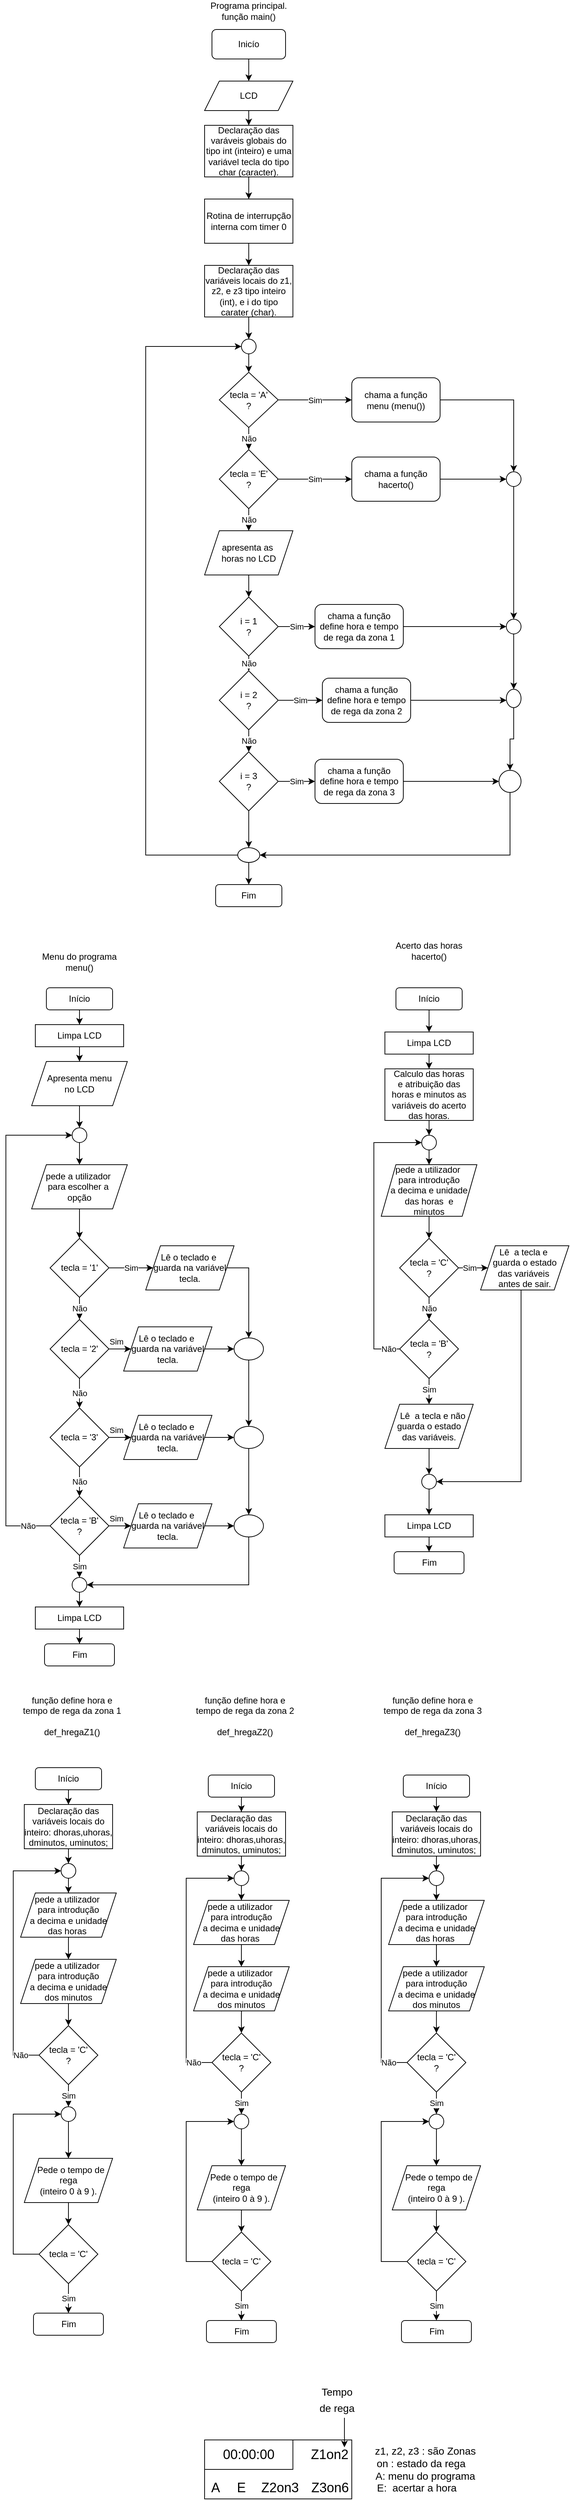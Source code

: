 <mxfile version="20.8.10" type="device"><diagram name="Página-1" id="Pfm2kWCL66y8O_G7ztmf"><mxGraphModel dx="1114" dy="452" grid="1" gridSize="10" guides="1" tooltips="1" connect="1" arrows="1" fold="1" page="1" pageScale="1" pageWidth="827" pageHeight="1169" math="0" shadow="0"><root><mxCell id="0"/><mxCell id="1" parent="0"/><mxCell id="djAgqJTHF3kywVDK5Ws_-88" value="" style="edgeStyle=orthogonalEdgeStyle;rounded=0;orthogonalLoop=1;jettySize=auto;html=1;" edge="1" parent="1" source="djAgqJTHF3kywVDK5Ws_-1" target="djAgqJTHF3kywVDK5Ws_-87"><mxGeometry relative="1" as="geometry"/></mxCell><mxCell id="djAgqJTHF3kywVDK5Ws_-1" value="Inicío" style="rounded=1;whiteSpace=wrap;html=1;" vertex="1" parent="1"><mxGeometry x="320" y="80" width="100" height="40" as="geometry"/></mxCell><mxCell id="djAgqJTHF3kywVDK5Ws_-39" value="" style="edgeStyle=orthogonalEdgeStyle;rounded=0;orthogonalLoop=1;jettySize=auto;html=1;" edge="1" parent="1" source="djAgqJTHF3kywVDK5Ws_-2" target="djAgqJTHF3kywVDK5Ws_-3"><mxGeometry relative="1" as="geometry"/></mxCell><mxCell id="djAgqJTHF3kywVDK5Ws_-2" value="Declaração das varáveis globais do tipo int (inteiro) e uma variável tecla do tipo char (caracter).&lt;br&gt;" style="rounded=0;whiteSpace=wrap;html=1;" vertex="1" parent="1"><mxGeometry x="310" y="210" width="120" height="70" as="geometry"/></mxCell><mxCell id="djAgqJTHF3kywVDK5Ws_-40" value="" style="edgeStyle=orthogonalEdgeStyle;rounded=0;orthogonalLoop=1;jettySize=auto;html=1;" edge="1" parent="1" source="djAgqJTHF3kywVDK5Ws_-3" target="djAgqJTHF3kywVDK5Ws_-4"><mxGeometry relative="1" as="geometry"/></mxCell><mxCell id="djAgqJTHF3kywVDK5Ws_-3" value="Rotina de interrupção&lt;br&gt;interna com timer 0" style="rounded=0;whiteSpace=wrap;html=1;" vertex="1" parent="1"><mxGeometry x="310" y="310" width="120" height="60" as="geometry"/></mxCell><mxCell id="djAgqJTHF3kywVDK5Ws_-26" value="" style="edgeStyle=orthogonalEdgeStyle;rounded=0;orthogonalLoop=1;jettySize=auto;html=1;" edge="1" parent="1" source="djAgqJTHF3kywVDK5Ws_-4" target="djAgqJTHF3kywVDK5Ws_-25"><mxGeometry relative="1" as="geometry"/></mxCell><mxCell id="djAgqJTHF3kywVDK5Ws_-4" value="Declaração das variáveis locais do z1, z2, e z3 tipo inteiro (int), e i do tipo carater (char)." style="rounded=0;whiteSpace=wrap;html=1;" vertex="1" parent="1"><mxGeometry x="310" y="400" width="120" height="70" as="geometry"/></mxCell><mxCell id="djAgqJTHF3kywVDK5Ws_-24" value="" style="edgeStyle=orthogonalEdgeStyle;rounded=0;orthogonalLoop=1;jettySize=auto;html=1;" edge="1" parent="1" source="djAgqJTHF3kywVDK5Ws_-5" target="djAgqJTHF3kywVDK5Ws_-6"><mxGeometry relative="1" as="geometry"/></mxCell><mxCell id="djAgqJTHF3kywVDK5Ws_-5" value="apresenta as&amp;nbsp;&lt;br&gt;horas no LCD" style="shape=parallelogram;perimeter=parallelogramPerimeter;whiteSpace=wrap;html=1;fixedSize=1;" vertex="1" parent="1"><mxGeometry x="310" y="760" width="120" height="60" as="geometry"/></mxCell><mxCell id="djAgqJTHF3kywVDK5Ws_-8" value="Sim" style="edgeStyle=orthogonalEdgeStyle;rounded=0;orthogonalLoop=1;jettySize=auto;html=1;" edge="1" parent="1" source="djAgqJTHF3kywVDK5Ws_-6" target="djAgqJTHF3kywVDK5Ws_-7"><mxGeometry relative="1" as="geometry"/></mxCell><mxCell id="djAgqJTHF3kywVDK5Ws_-16" value="Não" style="edgeStyle=orthogonalEdgeStyle;rounded=0;orthogonalLoop=1;jettySize=auto;html=1;" edge="1" parent="1" source="djAgqJTHF3kywVDK5Ws_-6" target="djAgqJTHF3kywVDK5Ws_-11"><mxGeometry relative="1" as="geometry"/></mxCell><mxCell id="djAgqJTHF3kywVDK5Ws_-6" value="i = 1&lt;br&gt;?" style="rhombus;whiteSpace=wrap;html=1;" vertex="1" parent="1"><mxGeometry x="330" y="850" width="80" height="80" as="geometry"/></mxCell><mxCell id="djAgqJTHF3kywVDK5Ws_-110" value="" style="edgeStyle=orthogonalEdgeStyle;rounded=0;orthogonalLoop=1;jettySize=auto;html=1;" edge="1" parent="1" source="djAgqJTHF3kywVDK5Ws_-7" target="djAgqJTHF3kywVDK5Ws_-99"><mxGeometry relative="1" as="geometry"/></mxCell><mxCell id="djAgqJTHF3kywVDK5Ws_-7" value="chama a função define hora e tempo de rega da zona 1" style="rounded=1;whiteSpace=wrap;html=1;" vertex="1" parent="1"><mxGeometry x="460" y="860" width="120" height="60" as="geometry"/></mxCell><mxCell id="djAgqJTHF3kywVDK5Ws_-10" value="Sim" style="edgeStyle=orthogonalEdgeStyle;rounded=0;orthogonalLoop=1;jettySize=auto;html=1;" edge="1" parent="1" source="djAgqJTHF3kywVDK5Ws_-11" target="djAgqJTHF3kywVDK5Ws_-12"><mxGeometry relative="1" as="geometry"/></mxCell><mxCell id="djAgqJTHF3kywVDK5Ws_-17" value="Não" style="edgeStyle=orthogonalEdgeStyle;rounded=0;orthogonalLoop=1;jettySize=auto;html=1;" edge="1" parent="1" source="djAgqJTHF3kywVDK5Ws_-11" target="djAgqJTHF3kywVDK5Ws_-14"><mxGeometry relative="1" as="geometry"/></mxCell><mxCell id="djAgqJTHF3kywVDK5Ws_-11" value="i = 2&lt;br&gt;?" style="rhombus;whiteSpace=wrap;html=1;" vertex="1" parent="1"><mxGeometry x="330" y="950" width="80" height="80" as="geometry"/></mxCell><mxCell id="djAgqJTHF3kywVDK5Ws_-21" style="edgeStyle=orthogonalEdgeStyle;rounded=0;orthogonalLoop=1;jettySize=auto;html=1;" edge="1" parent="1" source="djAgqJTHF3kywVDK5Ws_-12" target="djAgqJTHF3kywVDK5Ws_-18"><mxGeometry relative="1" as="geometry"><Array as="points"><mxPoint x="690" y="990"/><mxPoint x="690" y="990"/></Array></mxGeometry></mxCell><mxCell id="djAgqJTHF3kywVDK5Ws_-12" value="chama a função define hora e tempo de rega da zona 2" style="rounded=1;whiteSpace=wrap;html=1;" vertex="1" parent="1"><mxGeometry x="470" y="960" width="120" height="60" as="geometry"/></mxCell><mxCell id="djAgqJTHF3kywVDK5Ws_-13" value="Sim" style="edgeStyle=orthogonalEdgeStyle;rounded=0;orthogonalLoop=1;jettySize=auto;html=1;" edge="1" parent="1" source="djAgqJTHF3kywVDK5Ws_-14" target="djAgqJTHF3kywVDK5Ws_-15"><mxGeometry relative="1" as="geometry"/></mxCell><mxCell id="djAgqJTHF3kywVDK5Ws_-101" value="" style="edgeStyle=orthogonalEdgeStyle;rounded=0;orthogonalLoop=1;jettySize=auto;html=1;" edge="1" parent="1" source="djAgqJTHF3kywVDK5Ws_-14" target="djAgqJTHF3kywVDK5Ws_-30"><mxGeometry relative="1" as="geometry"/></mxCell><mxCell id="djAgqJTHF3kywVDK5Ws_-14" value="i = 3&lt;br&gt;?" style="rhombus;whiteSpace=wrap;html=1;" vertex="1" parent="1"><mxGeometry x="330" y="1060" width="80" height="80" as="geometry"/></mxCell><mxCell id="djAgqJTHF3kywVDK5Ws_-22" style="edgeStyle=orthogonalEdgeStyle;rounded=0;orthogonalLoop=1;jettySize=auto;html=1;entryX=0;entryY=0.5;entryDx=0;entryDy=0;" edge="1" parent="1" source="djAgqJTHF3kywVDK5Ws_-15" target="djAgqJTHF3kywVDK5Ws_-19"><mxGeometry relative="1" as="geometry"/></mxCell><mxCell id="djAgqJTHF3kywVDK5Ws_-15" value="chama a função define hora e tempo de rega da zona 3" style="rounded=1;whiteSpace=wrap;html=1;" vertex="1" parent="1"><mxGeometry x="460" y="1070" width="120" height="60" as="geometry"/></mxCell><mxCell id="djAgqJTHF3kywVDK5Ws_-23" style="edgeStyle=orthogonalEdgeStyle;rounded=0;orthogonalLoop=1;jettySize=auto;html=1;entryX=0.5;entryY=0;entryDx=0;entryDy=0;" edge="1" parent="1" source="djAgqJTHF3kywVDK5Ws_-18" target="djAgqJTHF3kywVDK5Ws_-19"><mxGeometry relative="1" as="geometry"/></mxCell><mxCell id="djAgqJTHF3kywVDK5Ws_-18" value="" style="ellipse;whiteSpace=wrap;html=1;" vertex="1" parent="1"><mxGeometry x="720" y="975" width="20" height="25" as="geometry"/></mxCell><mxCell id="djAgqJTHF3kywVDK5Ws_-52" style="edgeStyle=orthogonalEdgeStyle;rounded=0;orthogonalLoop=1;jettySize=auto;html=1;entryX=1;entryY=0.5;entryDx=0;entryDy=0;" edge="1" parent="1" source="djAgqJTHF3kywVDK5Ws_-19" target="djAgqJTHF3kywVDK5Ws_-30"><mxGeometry relative="1" as="geometry"><Array as="points"><mxPoint x="725" y="1200"/></Array></mxGeometry></mxCell><mxCell id="djAgqJTHF3kywVDK5Ws_-19" value="" style="ellipse;whiteSpace=wrap;html=1;" vertex="1" parent="1"><mxGeometry x="710" y="1085" width="30" height="30" as="geometry"/></mxCell><mxCell id="djAgqJTHF3kywVDK5Ws_-91" value="" style="edgeStyle=orthogonalEdgeStyle;rounded=0;orthogonalLoop=1;jettySize=auto;html=1;" edge="1" parent="1" source="djAgqJTHF3kywVDK5Ws_-25" target="djAgqJTHF3kywVDK5Ws_-90"><mxGeometry relative="1" as="geometry"/></mxCell><mxCell id="djAgqJTHF3kywVDK5Ws_-25" value="" style="ellipse;whiteSpace=wrap;html=1;" vertex="1" parent="1"><mxGeometry x="360" y="500" width="20" height="20" as="geometry"/></mxCell><mxCell id="djAgqJTHF3kywVDK5Ws_-34" style="edgeStyle=orthogonalEdgeStyle;rounded=0;orthogonalLoop=1;jettySize=auto;html=1;entryX=0;entryY=0.5;entryDx=0;entryDy=0;" edge="1" parent="1" source="djAgqJTHF3kywVDK5Ws_-30" target="djAgqJTHF3kywVDK5Ws_-25"><mxGeometry relative="1" as="geometry"><Array as="points"><mxPoint x="230" y="1200"/><mxPoint x="230" y="510"/></Array></mxGeometry></mxCell><mxCell id="djAgqJTHF3kywVDK5Ws_-47" value="" style="edgeStyle=orthogonalEdgeStyle;rounded=0;orthogonalLoop=1;jettySize=auto;html=1;" edge="1" parent="1" source="djAgqJTHF3kywVDK5Ws_-30" target="djAgqJTHF3kywVDK5Ws_-35"><mxGeometry relative="1" as="geometry"/></mxCell><mxCell id="djAgqJTHF3kywVDK5Ws_-30" value="" style="ellipse;whiteSpace=wrap;html=1;" vertex="1" parent="1"><mxGeometry x="355" y="1190" width="30" height="20" as="geometry"/></mxCell><mxCell id="djAgqJTHF3kywVDK5Ws_-35" value="Fim" style="rounded=1;whiteSpace=wrap;html=1;" vertex="1" parent="1"><mxGeometry x="325" y="1240" width="90" height="30" as="geometry"/></mxCell><mxCell id="djAgqJTHF3kywVDK5Ws_-41" value="Programa principal.&lt;br&gt;função main()" style="text;html=1;strokeColor=none;fillColor=none;align=center;verticalAlign=middle;whiteSpace=wrap;rounded=0;" vertex="1" parent="1"><mxGeometry x="315" y="40" width="110" height="30" as="geometry"/></mxCell><mxCell id="djAgqJTHF3kywVDK5Ws_-42" value="função define hora e tempo de rega da zona 1&lt;br&gt;&lt;br&gt;def_hregaZ1()" style="text;html=1;strokeColor=none;fillColor=none;align=center;verticalAlign=middle;whiteSpace=wrap;rounded=0;" vertex="1" parent="1"><mxGeometry x="60" y="2338" width="140" height="60" as="geometry"/></mxCell><mxCell id="djAgqJTHF3kywVDK5Ws_-45" value="" style="edgeStyle=orthogonalEdgeStyle;rounded=0;orthogonalLoop=1;jettySize=auto;html=1;" edge="1" parent="1" source="djAgqJTHF3kywVDK5Ws_-43" target="djAgqJTHF3kywVDK5Ws_-44"><mxGeometry relative="1" as="geometry"/></mxCell><mxCell id="djAgqJTHF3kywVDK5Ws_-43" value="Início" style="rounded=1;whiteSpace=wrap;html=1;" vertex="1" parent="1"><mxGeometry x="80" y="2438" width="90" height="30" as="geometry"/></mxCell><mxCell id="djAgqJTHF3kywVDK5Ws_-69" value="" style="edgeStyle=orthogonalEdgeStyle;rounded=0;orthogonalLoop=1;jettySize=auto;html=1;" edge="1" parent="1" source="djAgqJTHF3kywVDK5Ws_-44" target="djAgqJTHF3kywVDK5Ws_-66"><mxGeometry relative="1" as="geometry"/></mxCell><mxCell id="djAgqJTHF3kywVDK5Ws_-44" value="Declaração das variáveis locais do inteiro:&amp;nbsp;dhoras,uhoras, dminutos, uminutos;" style="rounded=0;whiteSpace=wrap;html=1;" vertex="1" parent="1"><mxGeometry x="65" y="2488" width="120" height="60" as="geometry"/></mxCell><mxCell id="djAgqJTHF3kywVDK5Ws_-64" value="" style="edgeStyle=orthogonalEdgeStyle;rounded=0;orthogonalLoop=1;jettySize=auto;html=1;" edge="1" parent="1" source="djAgqJTHF3kywVDK5Ws_-53" target="djAgqJTHF3kywVDK5Ws_-63"><mxGeometry relative="1" as="geometry"/></mxCell><mxCell id="djAgqJTHF3kywVDK5Ws_-53" value="&amp;nbsp; Pede o tempo de&lt;br&gt;rega&lt;br&gt;(inteiro 0 à 9 )." style="shape=parallelogram;perimeter=parallelogramPerimeter;whiteSpace=wrap;html=1;fixedSize=1;" vertex="1" parent="1"><mxGeometry x="65" y="2968" width="120" height="60" as="geometry"/></mxCell><mxCell id="djAgqJTHF3kywVDK5Ws_-60" value="" style="edgeStyle=orthogonalEdgeStyle;rounded=0;orthogonalLoop=1;jettySize=auto;html=1;" edge="1" parent="1" source="djAgqJTHF3kywVDK5Ws_-54" target="djAgqJTHF3kywVDK5Ws_-57"><mxGeometry relative="1" as="geometry"/></mxCell><mxCell id="djAgqJTHF3kywVDK5Ws_-54" value="pede a utilizador&amp;nbsp;&lt;br&gt;para introdução&lt;br&gt;a decima e unidade&lt;br&gt;das horas&amp;nbsp;" style="shape=parallelogram;perimeter=parallelogramPerimeter;whiteSpace=wrap;html=1;fixedSize=1;" vertex="1" parent="1"><mxGeometry x="60" y="2608" width="130" height="60" as="geometry"/></mxCell><mxCell id="djAgqJTHF3kywVDK5Ws_-61" value="" style="edgeStyle=orthogonalEdgeStyle;rounded=0;orthogonalLoop=1;jettySize=auto;html=1;" edge="1" parent="1" source="djAgqJTHF3kywVDK5Ws_-57" target="djAgqJTHF3kywVDK5Ws_-58"><mxGeometry relative="1" as="geometry"/></mxCell><mxCell id="djAgqJTHF3kywVDK5Ws_-57" value="pede a utilizador&amp;nbsp;&lt;br&gt;para introdução&lt;br&gt;a decima e unidade&lt;br&gt;dos minutos" style="shape=parallelogram;perimeter=parallelogramPerimeter;whiteSpace=wrap;html=1;fixedSize=1;" vertex="1" parent="1"><mxGeometry x="60" y="2698" width="130" height="60" as="geometry"/></mxCell><mxCell id="djAgqJTHF3kywVDK5Ws_-81" value="Sim" style="edgeStyle=orthogonalEdgeStyle;rounded=0;orthogonalLoop=1;jettySize=auto;html=1;" edge="1" parent="1" source="djAgqJTHF3kywVDK5Ws_-58" target="djAgqJTHF3kywVDK5Ws_-79"><mxGeometry relative="1" as="geometry"/></mxCell><mxCell id="djAgqJTHF3kywVDK5Ws_-58" value="tecla = 'C'&lt;br&gt;?" style="rhombus;whiteSpace=wrap;html=1;" vertex="1" parent="1"><mxGeometry x="85" y="2788" width="80" height="80" as="geometry"/></mxCell><mxCell id="djAgqJTHF3kywVDK5Ws_-78" value="Sim" style="edgeStyle=orthogonalEdgeStyle;rounded=0;orthogonalLoop=1;jettySize=auto;html=1;" edge="1" parent="1" source="djAgqJTHF3kywVDK5Ws_-63" target="djAgqJTHF3kywVDK5Ws_-77"><mxGeometry relative="1" as="geometry"/></mxCell><mxCell id="djAgqJTHF3kywVDK5Ws_-63" value="tecla = 'C'" style="rhombus;whiteSpace=wrap;html=1;" vertex="1" parent="1"><mxGeometry x="85" y="3058" width="80" height="80" as="geometry"/></mxCell><mxCell id="djAgqJTHF3kywVDK5Ws_-71" value="Não" style="edgeStyle=orthogonalEdgeStyle;rounded=0;orthogonalLoop=1;jettySize=auto;html=1;exitX=0;exitY=0.5;exitDx=0;exitDy=0;" edge="1" parent="1" source="djAgqJTHF3kywVDK5Ws_-58" target="djAgqJTHF3kywVDK5Ws_-66"><mxGeometry x="-0.857" relative="1" as="geometry"><Array as="points"><mxPoint x="50" y="2828"/><mxPoint x="50" y="2578"/></Array><mxPoint as="offset"/></mxGeometry></mxCell><mxCell id="djAgqJTHF3kywVDK5Ws_-74" value="" style="edgeStyle=orthogonalEdgeStyle;rounded=0;orthogonalLoop=1;jettySize=auto;html=1;" edge="1" parent="1" source="djAgqJTHF3kywVDK5Ws_-66" target="djAgqJTHF3kywVDK5Ws_-54"><mxGeometry relative="1" as="geometry"/></mxCell><mxCell id="djAgqJTHF3kywVDK5Ws_-66" value="" style="ellipse;whiteSpace=wrap;html=1;" vertex="1" parent="1"><mxGeometry x="115" y="2568" width="20" height="20" as="geometry"/></mxCell><mxCell id="djAgqJTHF3kywVDK5Ws_-77" value="Fim" style="rounded=1;whiteSpace=wrap;html=1;" vertex="1" parent="1"><mxGeometry x="77.5" y="3178" width="95" height="30" as="geometry"/></mxCell><mxCell id="djAgqJTHF3kywVDK5Ws_-82" value="" style="edgeStyle=orthogonalEdgeStyle;rounded=0;orthogonalLoop=1;jettySize=auto;html=1;" edge="1" parent="1" source="djAgqJTHF3kywVDK5Ws_-79" target="djAgqJTHF3kywVDK5Ws_-53"><mxGeometry relative="1" as="geometry"/></mxCell><mxCell id="djAgqJTHF3kywVDK5Ws_-84" style="edgeStyle=orthogonalEdgeStyle;rounded=0;orthogonalLoop=1;jettySize=auto;html=1;exitX=0;exitY=0.5;exitDx=0;exitDy=0;" edge="1" parent="1" source="djAgqJTHF3kywVDK5Ws_-63" target="djAgqJTHF3kywVDK5Ws_-79"><mxGeometry relative="1" as="geometry"><Array as="points"><mxPoint x="50" y="3098"/><mxPoint x="50" y="2908"/></Array></mxGeometry></mxCell><mxCell id="djAgqJTHF3kywVDK5Ws_-79" value="" style="ellipse;whiteSpace=wrap;html=1;" vertex="1" parent="1"><mxGeometry x="115" y="2898" width="20" height="20" as="geometry"/></mxCell><mxCell id="djAgqJTHF3kywVDK5Ws_-89" value="" style="edgeStyle=orthogonalEdgeStyle;rounded=0;orthogonalLoop=1;jettySize=auto;html=1;" edge="1" parent="1" source="djAgqJTHF3kywVDK5Ws_-87" target="djAgqJTHF3kywVDK5Ws_-2"><mxGeometry relative="1" as="geometry"/></mxCell><mxCell id="djAgqJTHF3kywVDK5Ws_-87" value="LCD" style="shape=parallelogram;perimeter=parallelogramPerimeter;whiteSpace=wrap;html=1;fixedSize=1;" vertex="1" parent="1"><mxGeometry x="310" y="150" width="120" height="40" as="geometry"/></mxCell><mxCell id="djAgqJTHF3kywVDK5Ws_-93" value="Não" style="edgeStyle=orthogonalEdgeStyle;rounded=0;orthogonalLoop=1;jettySize=auto;html=1;" edge="1" parent="1" source="djAgqJTHF3kywVDK5Ws_-90" target="djAgqJTHF3kywVDK5Ws_-92"><mxGeometry relative="1" as="geometry"/></mxCell><mxCell id="djAgqJTHF3kywVDK5Ws_-96" value="Sim" style="edgeStyle=orthogonalEdgeStyle;rounded=0;orthogonalLoop=1;jettySize=auto;html=1;" edge="1" parent="1" source="djAgqJTHF3kywVDK5Ws_-90" target="djAgqJTHF3kywVDK5Ws_-95"><mxGeometry relative="1" as="geometry"/></mxCell><mxCell id="djAgqJTHF3kywVDK5Ws_-90" value="tecla = 'A'&lt;br&gt;?" style="rhombus;whiteSpace=wrap;html=1;" vertex="1" parent="1"><mxGeometry x="330" y="545" width="80" height="75" as="geometry"/></mxCell><mxCell id="djAgqJTHF3kywVDK5Ws_-94" value="Não" style="edgeStyle=orthogonalEdgeStyle;rounded=0;orthogonalLoop=1;jettySize=auto;html=1;" edge="1" parent="1" source="djAgqJTHF3kywVDK5Ws_-92" target="djAgqJTHF3kywVDK5Ws_-5"><mxGeometry relative="1" as="geometry"/></mxCell><mxCell id="djAgqJTHF3kywVDK5Ws_-98" value="Sim" style="edgeStyle=orthogonalEdgeStyle;rounded=0;orthogonalLoop=1;jettySize=auto;html=1;" edge="1" parent="1" source="djAgqJTHF3kywVDK5Ws_-92" target="djAgqJTHF3kywVDK5Ws_-97"><mxGeometry relative="1" as="geometry"/></mxCell><mxCell id="djAgqJTHF3kywVDK5Ws_-92" value="tecla = 'E'&lt;br&gt;?" style="rhombus;whiteSpace=wrap;html=1;" vertex="1" parent="1"><mxGeometry x="330" y="650" width="80" height="80" as="geometry"/></mxCell><mxCell id="djAgqJTHF3kywVDK5Ws_-106" style="edgeStyle=orthogonalEdgeStyle;rounded=0;orthogonalLoop=1;jettySize=auto;html=1;entryX=0.5;entryY=0;entryDx=0;entryDy=0;" edge="1" parent="1" source="djAgqJTHF3kywVDK5Ws_-95" target="djAgqJTHF3kywVDK5Ws_-104"><mxGeometry relative="1" as="geometry"/></mxCell><mxCell id="djAgqJTHF3kywVDK5Ws_-95" value="chama a função&lt;br&gt;menu (menu())" style="rounded=1;whiteSpace=wrap;html=1;" vertex="1" parent="1"><mxGeometry x="510" y="552.5" width="120" height="60" as="geometry"/></mxCell><mxCell id="djAgqJTHF3kywVDK5Ws_-105" value="" style="edgeStyle=orthogonalEdgeStyle;rounded=0;orthogonalLoop=1;jettySize=auto;html=1;" edge="1" parent="1" source="djAgqJTHF3kywVDK5Ws_-97" target="djAgqJTHF3kywVDK5Ws_-104"><mxGeometry relative="1" as="geometry"/></mxCell><mxCell id="djAgqJTHF3kywVDK5Ws_-97" value="chama a função&lt;br&gt;hacerto()" style="rounded=1;whiteSpace=wrap;html=1;" vertex="1" parent="1"><mxGeometry x="510" y="660" width="120" height="60" as="geometry"/></mxCell><mxCell id="djAgqJTHF3kywVDK5Ws_-102" value="" style="edgeStyle=orthogonalEdgeStyle;rounded=0;orthogonalLoop=1;jettySize=auto;html=1;" edge="1" parent="1" source="djAgqJTHF3kywVDK5Ws_-99" target="djAgqJTHF3kywVDK5Ws_-18"><mxGeometry relative="1" as="geometry"/></mxCell><mxCell id="djAgqJTHF3kywVDK5Ws_-99" value="" style="ellipse;whiteSpace=wrap;html=1;" vertex="1" parent="1"><mxGeometry x="720" y="880" width="20" height="20" as="geometry"/></mxCell><mxCell id="djAgqJTHF3kywVDK5Ws_-107" value="" style="edgeStyle=orthogonalEdgeStyle;rounded=0;orthogonalLoop=1;jettySize=auto;html=1;" edge="1" parent="1" source="djAgqJTHF3kywVDK5Ws_-104" target="djAgqJTHF3kywVDK5Ws_-99"><mxGeometry relative="1" as="geometry"/></mxCell><mxCell id="djAgqJTHF3kywVDK5Ws_-104" value="" style="ellipse;whiteSpace=wrap;html=1;" vertex="1" parent="1"><mxGeometry x="720" y="680" width="20" height="20" as="geometry"/></mxCell><mxCell id="djAgqJTHF3kywVDK5Ws_-112" value="função define hora e tempo de rega da zona 2&lt;br&gt;&lt;br&gt;def_hregaZ2()" style="text;html=1;strokeColor=none;fillColor=none;align=center;verticalAlign=middle;whiteSpace=wrap;rounded=0;" vertex="1" parent="1"><mxGeometry x="295" y="2338" width="140" height="60" as="geometry"/></mxCell><mxCell id="djAgqJTHF3kywVDK5Ws_-113" value="" style="edgeStyle=orthogonalEdgeStyle;rounded=0;orthogonalLoop=1;jettySize=auto;html=1;" edge="1" parent="1" source="djAgqJTHF3kywVDK5Ws_-114" target="djAgqJTHF3kywVDK5Ws_-116"><mxGeometry relative="1" as="geometry"/></mxCell><mxCell id="djAgqJTHF3kywVDK5Ws_-114" value="Início" style="rounded=1;whiteSpace=wrap;html=1;" vertex="1" parent="1"><mxGeometry x="315" y="2448" width="90" height="30" as="geometry"/></mxCell><mxCell id="djAgqJTHF3kywVDK5Ws_-115" value="" style="edgeStyle=orthogonalEdgeStyle;rounded=0;orthogonalLoop=1;jettySize=auto;html=1;" edge="1" parent="1" source="djAgqJTHF3kywVDK5Ws_-116" target="djAgqJTHF3kywVDK5Ws_-129"><mxGeometry relative="1" as="geometry"/></mxCell><mxCell id="djAgqJTHF3kywVDK5Ws_-116" value="Declaração das variáveis locais do inteiro:&amp;nbsp;dhoras,uhoras, dminutos, uminutos;" style="rounded=0;whiteSpace=wrap;html=1;" vertex="1" parent="1"><mxGeometry x="300" y="2498" width="120" height="60" as="geometry"/></mxCell><mxCell id="djAgqJTHF3kywVDK5Ws_-117" value="" style="edgeStyle=orthogonalEdgeStyle;rounded=0;orthogonalLoop=1;jettySize=auto;html=1;" edge="1" parent="1" source="djAgqJTHF3kywVDK5Ws_-118" target="djAgqJTHF3kywVDK5Ws_-126"><mxGeometry relative="1" as="geometry"/></mxCell><mxCell id="djAgqJTHF3kywVDK5Ws_-118" value="&amp;nbsp; Pede o tempo de&lt;br&gt;rega&lt;br&gt;(inteiro 0 à 9 )." style="shape=parallelogram;perimeter=parallelogramPerimeter;whiteSpace=wrap;html=1;fixedSize=1;" vertex="1" parent="1"><mxGeometry x="300" y="2978" width="120" height="60" as="geometry"/></mxCell><mxCell id="djAgqJTHF3kywVDK5Ws_-119" value="" style="edgeStyle=orthogonalEdgeStyle;rounded=0;orthogonalLoop=1;jettySize=auto;html=1;" edge="1" parent="1" source="djAgqJTHF3kywVDK5Ws_-120" target="djAgqJTHF3kywVDK5Ws_-122"><mxGeometry relative="1" as="geometry"/></mxCell><mxCell id="djAgqJTHF3kywVDK5Ws_-120" value="pede a utilizador&amp;nbsp;&lt;br&gt;para introdução&lt;br&gt;a decima e unidade&lt;br&gt;das horas&amp;nbsp;" style="shape=parallelogram;perimeter=parallelogramPerimeter;whiteSpace=wrap;html=1;fixedSize=1;" vertex="1" parent="1"><mxGeometry x="295" y="2618" width="130" height="60" as="geometry"/></mxCell><mxCell id="djAgqJTHF3kywVDK5Ws_-121" value="" style="edgeStyle=orthogonalEdgeStyle;rounded=0;orthogonalLoop=1;jettySize=auto;html=1;" edge="1" parent="1" source="djAgqJTHF3kywVDK5Ws_-122" target="djAgqJTHF3kywVDK5Ws_-124"><mxGeometry relative="1" as="geometry"/></mxCell><mxCell id="djAgqJTHF3kywVDK5Ws_-122" value="pede a utilizador&amp;nbsp;&lt;br&gt;para introdução&lt;br&gt;a decima e unidade&lt;br&gt;dos minutos" style="shape=parallelogram;perimeter=parallelogramPerimeter;whiteSpace=wrap;html=1;fixedSize=1;" vertex="1" parent="1"><mxGeometry x="295" y="2708" width="130" height="60" as="geometry"/></mxCell><mxCell id="djAgqJTHF3kywVDK5Ws_-123" value="Sim" style="edgeStyle=orthogonalEdgeStyle;rounded=0;orthogonalLoop=1;jettySize=auto;html=1;" edge="1" parent="1" source="djAgqJTHF3kywVDK5Ws_-124" target="djAgqJTHF3kywVDK5Ws_-133"><mxGeometry relative="1" as="geometry"/></mxCell><mxCell id="djAgqJTHF3kywVDK5Ws_-124" value="tecla = 'C'&lt;br&gt;?" style="rhombus;whiteSpace=wrap;html=1;" vertex="1" parent="1"><mxGeometry x="320" y="2798" width="80" height="80" as="geometry"/></mxCell><mxCell id="djAgqJTHF3kywVDK5Ws_-125" value="Sim" style="edgeStyle=orthogonalEdgeStyle;rounded=0;orthogonalLoop=1;jettySize=auto;html=1;" edge="1" parent="1" source="djAgqJTHF3kywVDK5Ws_-126" target="djAgqJTHF3kywVDK5Ws_-130"><mxGeometry relative="1" as="geometry"/></mxCell><mxCell id="djAgqJTHF3kywVDK5Ws_-126" value="tecla = 'C'" style="rhombus;whiteSpace=wrap;html=1;" vertex="1" parent="1"><mxGeometry x="320" y="3068" width="80" height="80" as="geometry"/></mxCell><mxCell id="djAgqJTHF3kywVDK5Ws_-127" value="Não" style="edgeStyle=orthogonalEdgeStyle;rounded=0;orthogonalLoop=1;jettySize=auto;html=1;exitX=0;exitY=0.5;exitDx=0;exitDy=0;" edge="1" parent="1" source="djAgqJTHF3kywVDK5Ws_-124" target="djAgqJTHF3kywVDK5Ws_-129"><mxGeometry x="-0.857" relative="1" as="geometry"><Array as="points"><mxPoint x="285" y="2838"/><mxPoint x="285" y="2588"/></Array><mxPoint as="offset"/></mxGeometry></mxCell><mxCell id="djAgqJTHF3kywVDK5Ws_-128" value="" style="edgeStyle=orthogonalEdgeStyle;rounded=0;orthogonalLoop=1;jettySize=auto;html=1;" edge="1" parent="1" source="djAgqJTHF3kywVDK5Ws_-129" target="djAgqJTHF3kywVDK5Ws_-120"><mxGeometry relative="1" as="geometry"/></mxCell><mxCell id="djAgqJTHF3kywVDK5Ws_-129" value="" style="ellipse;whiteSpace=wrap;html=1;" vertex="1" parent="1"><mxGeometry x="350" y="2578" width="20" height="20" as="geometry"/></mxCell><mxCell id="djAgqJTHF3kywVDK5Ws_-130" value="Fim" style="rounded=1;whiteSpace=wrap;html=1;" vertex="1" parent="1"><mxGeometry x="312.5" y="3188" width="95" height="30" as="geometry"/></mxCell><mxCell id="djAgqJTHF3kywVDK5Ws_-131" value="" style="edgeStyle=orthogonalEdgeStyle;rounded=0;orthogonalLoop=1;jettySize=auto;html=1;" edge="1" parent="1" source="djAgqJTHF3kywVDK5Ws_-133" target="djAgqJTHF3kywVDK5Ws_-118"><mxGeometry relative="1" as="geometry"/></mxCell><mxCell id="djAgqJTHF3kywVDK5Ws_-132" style="edgeStyle=orthogonalEdgeStyle;rounded=0;orthogonalLoop=1;jettySize=auto;html=1;exitX=0;exitY=0.5;exitDx=0;exitDy=0;" edge="1" parent="1" source="djAgqJTHF3kywVDK5Ws_-126" target="djAgqJTHF3kywVDK5Ws_-133"><mxGeometry relative="1" as="geometry"><Array as="points"><mxPoint x="285" y="3108"/><mxPoint x="285" y="2918"/></Array></mxGeometry></mxCell><mxCell id="djAgqJTHF3kywVDK5Ws_-133" value="" style="ellipse;whiteSpace=wrap;html=1;" vertex="1" parent="1"><mxGeometry x="350" y="2908" width="20" height="20" as="geometry"/></mxCell><mxCell id="djAgqJTHF3kywVDK5Ws_-134" value="função define hora e tempo de rega da zona 3&lt;br&gt;&lt;br&gt;def_hregaZ3()" style="text;html=1;strokeColor=none;fillColor=none;align=center;verticalAlign=middle;whiteSpace=wrap;rounded=0;" vertex="1" parent="1"><mxGeometry x="550" y="2338" width="140" height="60" as="geometry"/></mxCell><mxCell id="djAgqJTHF3kywVDK5Ws_-135" value="" style="edgeStyle=orthogonalEdgeStyle;rounded=0;orthogonalLoop=1;jettySize=auto;html=1;" edge="1" parent="1" source="djAgqJTHF3kywVDK5Ws_-136" target="djAgqJTHF3kywVDK5Ws_-138"><mxGeometry relative="1" as="geometry"/></mxCell><mxCell id="djAgqJTHF3kywVDK5Ws_-136" value="Início" style="rounded=1;whiteSpace=wrap;html=1;" vertex="1" parent="1"><mxGeometry x="580" y="2448" width="90" height="30" as="geometry"/></mxCell><mxCell id="djAgqJTHF3kywVDK5Ws_-137" value="" style="edgeStyle=orthogonalEdgeStyle;rounded=0;orthogonalLoop=1;jettySize=auto;html=1;" edge="1" parent="1" source="djAgqJTHF3kywVDK5Ws_-138" target="djAgqJTHF3kywVDK5Ws_-151"><mxGeometry relative="1" as="geometry"/></mxCell><mxCell id="djAgqJTHF3kywVDK5Ws_-138" value="Declaração das variáveis locais do inteiro:&amp;nbsp;dhoras,uhoras, dminutos, uminutos;" style="rounded=0;whiteSpace=wrap;html=1;" vertex="1" parent="1"><mxGeometry x="565" y="2498" width="120" height="60" as="geometry"/></mxCell><mxCell id="djAgqJTHF3kywVDK5Ws_-139" value="" style="edgeStyle=orthogonalEdgeStyle;rounded=0;orthogonalLoop=1;jettySize=auto;html=1;" edge="1" parent="1" source="djAgqJTHF3kywVDK5Ws_-140" target="djAgqJTHF3kywVDK5Ws_-148"><mxGeometry relative="1" as="geometry"/></mxCell><mxCell id="djAgqJTHF3kywVDK5Ws_-140" value="&amp;nbsp; Pede o tempo de&lt;br&gt;rega&lt;br&gt;(inteiro 0 à 9 )." style="shape=parallelogram;perimeter=parallelogramPerimeter;whiteSpace=wrap;html=1;fixedSize=1;" vertex="1" parent="1"><mxGeometry x="565" y="2978" width="120" height="60" as="geometry"/></mxCell><mxCell id="djAgqJTHF3kywVDK5Ws_-141" value="" style="edgeStyle=orthogonalEdgeStyle;rounded=0;orthogonalLoop=1;jettySize=auto;html=1;" edge="1" parent="1" source="djAgqJTHF3kywVDK5Ws_-142" target="djAgqJTHF3kywVDK5Ws_-144"><mxGeometry relative="1" as="geometry"/></mxCell><mxCell id="djAgqJTHF3kywVDK5Ws_-142" value="pede a utilizador&amp;nbsp;&lt;br&gt;para introdução&lt;br&gt;a decima e unidade&lt;br&gt;das horas&amp;nbsp;" style="shape=parallelogram;perimeter=parallelogramPerimeter;whiteSpace=wrap;html=1;fixedSize=1;" vertex="1" parent="1"><mxGeometry x="560" y="2618" width="130" height="60" as="geometry"/></mxCell><mxCell id="djAgqJTHF3kywVDK5Ws_-143" value="" style="edgeStyle=orthogonalEdgeStyle;rounded=0;orthogonalLoop=1;jettySize=auto;html=1;" edge="1" parent="1" source="djAgqJTHF3kywVDK5Ws_-144" target="djAgqJTHF3kywVDK5Ws_-146"><mxGeometry relative="1" as="geometry"/></mxCell><mxCell id="djAgqJTHF3kywVDK5Ws_-144" value="pede a utilizador&amp;nbsp;&lt;br&gt;para introdução&lt;br&gt;a decima e unidade&lt;br&gt;dos minutos" style="shape=parallelogram;perimeter=parallelogramPerimeter;whiteSpace=wrap;html=1;fixedSize=1;" vertex="1" parent="1"><mxGeometry x="560" y="2708" width="130" height="60" as="geometry"/></mxCell><mxCell id="djAgqJTHF3kywVDK5Ws_-145" value="Sim" style="edgeStyle=orthogonalEdgeStyle;rounded=0;orthogonalLoop=1;jettySize=auto;html=1;" edge="1" parent="1" source="djAgqJTHF3kywVDK5Ws_-146" target="djAgqJTHF3kywVDK5Ws_-155"><mxGeometry relative="1" as="geometry"/></mxCell><mxCell id="djAgqJTHF3kywVDK5Ws_-146" value="tecla = 'C'&lt;br&gt;?" style="rhombus;whiteSpace=wrap;html=1;" vertex="1" parent="1"><mxGeometry x="585" y="2798" width="80" height="80" as="geometry"/></mxCell><mxCell id="djAgqJTHF3kywVDK5Ws_-147" value="Sim" style="edgeStyle=orthogonalEdgeStyle;rounded=0;orthogonalLoop=1;jettySize=auto;html=1;" edge="1" parent="1" source="djAgqJTHF3kywVDK5Ws_-148" target="djAgqJTHF3kywVDK5Ws_-152"><mxGeometry relative="1" as="geometry"/></mxCell><mxCell id="djAgqJTHF3kywVDK5Ws_-148" value="tecla = 'C'" style="rhombus;whiteSpace=wrap;html=1;" vertex="1" parent="1"><mxGeometry x="585" y="3068" width="80" height="80" as="geometry"/></mxCell><mxCell id="djAgqJTHF3kywVDK5Ws_-149" value="Não" style="edgeStyle=orthogonalEdgeStyle;rounded=0;orthogonalLoop=1;jettySize=auto;html=1;exitX=0;exitY=0.5;exitDx=0;exitDy=0;" edge="1" parent="1" source="djAgqJTHF3kywVDK5Ws_-146" target="djAgqJTHF3kywVDK5Ws_-151"><mxGeometry x="-0.857" relative="1" as="geometry"><Array as="points"><mxPoint x="550" y="2838"/><mxPoint x="550" y="2588"/></Array><mxPoint as="offset"/></mxGeometry></mxCell><mxCell id="djAgqJTHF3kywVDK5Ws_-150" value="" style="edgeStyle=orthogonalEdgeStyle;rounded=0;orthogonalLoop=1;jettySize=auto;html=1;" edge="1" parent="1" source="djAgqJTHF3kywVDK5Ws_-151" target="djAgqJTHF3kywVDK5Ws_-142"><mxGeometry relative="1" as="geometry"/></mxCell><mxCell id="djAgqJTHF3kywVDK5Ws_-151" value="" style="ellipse;whiteSpace=wrap;html=1;" vertex="1" parent="1"><mxGeometry x="615" y="2578" width="20" height="20" as="geometry"/></mxCell><mxCell id="djAgqJTHF3kywVDK5Ws_-152" value="Fim" style="rounded=1;whiteSpace=wrap;html=1;" vertex="1" parent="1"><mxGeometry x="577.5" y="3188" width="95" height="30" as="geometry"/></mxCell><mxCell id="djAgqJTHF3kywVDK5Ws_-153" value="" style="edgeStyle=orthogonalEdgeStyle;rounded=0;orthogonalLoop=1;jettySize=auto;html=1;" edge="1" parent="1" source="djAgqJTHF3kywVDK5Ws_-155" target="djAgqJTHF3kywVDK5Ws_-140"><mxGeometry relative="1" as="geometry"/></mxCell><mxCell id="djAgqJTHF3kywVDK5Ws_-154" style="edgeStyle=orthogonalEdgeStyle;rounded=0;orthogonalLoop=1;jettySize=auto;html=1;exitX=0;exitY=0.5;exitDx=0;exitDy=0;" edge="1" parent="1" source="djAgqJTHF3kywVDK5Ws_-148" target="djAgqJTHF3kywVDK5Ws_-155"><mxGeometry relative="1" as="geometry"><Array as="points"><mxPoint x="550" y="3108"/><mxPoint x="550" y="2918"/></Array></mxGeometry></mxCell><mxCell id="djAgqJTHF3kywVDK5Ws_-155" value="" style="ellipse;whiteSpace=wrap;html=1;" vertex="1" parent="1"><mxGeometry x="615" y="2908" width="20" height="20" as="geometry"/></mxCell><mxCell id="djAgqJTHF3kywVDK5Ws_-157" value="Menu do programa&lt;br&gt;menu()" style="text;html=1;strokeColor=none;fillColor=none;align=center;verticalAlign=middle;whiteSpace=wrap;rounded=0;" vertex="1" parent="1"><mxGeometry x="75" y="1320" width="130" height="50" as="geometry"/></mxCell><mxCell id="djAgqJTHF3kywVDK5Ws_-245" value="" style="edgeStyle=orthogonalEdgeStyle;rounded=0;orthogonalLoop=1;jettySize=auto;html=1;" edge="1" parent="1" source="djAgqJTHF3kywVDK5Ws_-159" target="djAgqJTHF3kywVDK5Ws_-243"><mxGeometry relative="1" as="geometry"/></mxCell><mxCell id="djAgqJTHF3kywVDK5Ws_-159" value="Início" style="rounded=1;whiteSpace=wrap;html=1;" vertex="1" parent="1"><mxGeometry x="95" y="1380" width="90" height="30" as="geometry"/></mxCell><mxCell id="djAgqJTHF3kywVDK5Ws_-165" value="Apresenta menu&lt;br&gt;no LCD" style="shape=parallelogram;perimeter=parallelogramPerimeter;whiteSpace=wrap;html=1;fixedSize=1;" vertex="1" parent="1"><mxGeometry x="75" y="1480" width="130" height="60" as="geometry"/></mxCell><mxCell id="djAgqJTHF3kywVDK5Ws_-195" value="" style="edgeStyle=orthogonalEdgeStyle;rounded=0;orthogonalLoop=1;jettySize=auto;html=1;" edge="1" parent="1" source="djAgqJTHF3kywVDK5Ws_-167" target="djAgqJTHF3kywVDK5Ws_-183"><mxGeometry relative="1" as="geometry"/></mxCell><mxCell id="djAgqJTHF3kywVDK5Ws_-167" value="pede a utilizador&amp;nbsp;&lt;br&gt;para escolher a&amp;nbsp;&lt;br&gt;opção" style="shape=parallelogram;perimeter=parallelogramPerimeter;whiteSpace=wrap;html=1;fixedSize=1;" vertex="1" parent="1"><mxGeometry x="75" y="1620" width="130" height="60" as="geometry"/></mxCell><mxCell id="djAgqJTHF3kywVDK5Ws_-207" value="Sim" style="edgeStyle=orthogonalEdgeStyle;rounded=0;orthogonalLoop=1;jettySize=auto;html=1;" edge="1" parent="1" source="djAgqJTHF3kywVDK5Ws_-169" target="djAgqJTHF3kywVDK5Ws_-202"><mxGeometry relative="1" as="geometry"/></mxCell><mxCell id="djAgqJTHF3kywVDK5Ws_-267" value="Sim" style="edgeStyle=orthogonalEdgeStyle;rounded=0;orthogonalLoop=1;jettySize=auto;html=1;" edge="1" parent="1" source="djAgqJTHF3kywVDK5Ws_-169" target="djAgqJTHF3kywVDK5Ws_-266"><mxGeometry x="0.429" y="10" relative="1" as="geometry"><mxPoint as="offset"/></mxGeometry></mxCell><mxCell id="djAgqJTHF3kywVDK5Ws_-169" value="tecla = 'B'&lt;br&gt;?" style="rhombus;whiteSpace=wrap;html=1;" vertex="1" parent="1"><mxGeometry x="100" y="2070" width="80" height="80" as="geometry"/></mxCell><mxCell id="djAgqJTHF3kywVDK5Ws_-175" value="Fim" style="rounded=1;whiteSpace=wrap;html=1;" vertex="1" parent="1"><mxGeometry x="92.5" y="2270" width="95" height="30" as="geometry"/></mxCell><mxCell id="djAgqJTHF3kywVDK5Ws_-197" value="Não" style="edgeStyle=orthogonalEdgeStyle;rounded=0;orthogonalLoop=1;jettySize=auto;html=1;" edge="1" parent="1" source="djAgqJTHF3kywVDK5Ws_-183" target="djAgqJTHF3kywVDK5Ws_-184"><mxGeometry relative="1" as="geometry"/></mxCell><mxCell id="djAgqJTHF3kywVDK5Ws_-257" value="Sim" style="edgeStyle=orthogonalEdgeStyle;rounded=0;orthogonalLoop=1;jettySize=auto;html=1;" edge="1" parent="1" source="djAgqJTHF3kywVDK5Ws_-183" target="djAgqJTHF3kywVDK5Ws_-256"><mxGeometry relative="1" as="geometry"/></mxCell><mxCell id="djAgqJTHF3kywVDK5Ws_-183" value="tecla = '1'" style="rhombus;whiteSpace=wrap;html=1;" vertex="1" parent="1"><mxGeometry x="100" y="1720" width="80" height="80" as="geometry"/></mxCell><mxCell id="djAgqJTHF3kywVDK5Ws_-198" value="Não" style="edgeStyle=orthogonalEdgeStyle;rounded=0;orthogonalLoop=1;jettySize=auto;html=1;" edge="1" parent="1" source="djAgqJTHF3kywVDK5Ws_-184" target="djAgqJTHF3kywVDK5Ws_-185"><mxGeometry relative="1" as="geometry"/></mxCell><mxCell id="djAgqJTHF3kywVDK5Ws_-262" value="Sim" style="edgeStyle=orthogonalEdgeStyle;rounded=0;orthogonalLoop=1;jettySize=auto;html=1;" edge="1" parent="1" source="djAgqJTHF3kywVDK5Ws_-184" target="djAgqJTHF3kywVDK5Ws_-259"><mxGeometry x="0.429" y="10" relative="1" as="geometry"><mxPoint as="offset"/></mxGeometry></mxCell><mxCell id="djAgqJTHF3kywVDK5Ws_-184" value="tecla = '2'" style="rhombus;whiteSpace=wrap;html=1;" vertex="1" parent="1"><mxGeometry x="100" y="1830" width="80" height="80" as="geometry"/></mxCell><mxCell id="djAgqJTHF3kywVDK5Ws_-200" value="Não" style="edgeStyle=orthogonalEdgeStyle;rounded=0;orthogonalLoop=1;jettySize=auto;html=1;" edge="1" parent="1" source="djAgqJTHF3kywVDK5Ws_-185" target="djAgqJTHF3kywVDK5Ws_-169"><mxGeometry relative="1" as="geometry"/></mxCell><mxCell id="djAgqJTHF3kywVDK5Ws_-265" value="Sim" style="edgeStyle=orthogonalEdgeStyle;rounded=0;orthogonalLoop=1;jettySize=auto;html=1;" edge="1" parent="1" source="djAgqJTHF3kywVDK5Ws_-185" target="djAgqJTHF3kywVDK5Ws_-263"><mxGeometry x="-0.333" y="10" relative="1" as="geometry"><Array as="points"><mxPoint x="190" y="1990"/><mxPoint x="190" y="1990"/></Array><mxPoint as="offset"/></mxGeometry></mxCell><mxCell id="djAgqJTHF3kywVDK5Ws_-185" value="tecla = '3'" style="rhombus;whiteSpace=wrap;html=1;" vertex="1" parent="1"><mxGeometry x="100" y="1950" width="80" height="80" as="geometry"/></mxCell><mxCell id="djAgqJTHF3kywVDK5Ws_-192" value="" style="edgeStyle=orthogonalEdgeStyle;rounded=0;orthogonalLoop=1;jettySize=auto;html=1;" edge="1" parent="1" source="djAgqJTHF3kywVDK5Ws_-165" target="djAgqJTHF3kywVDK5Ws_-186"><mxGeometry relative="1" as="geometry"/></mxCell><mxCell id="djAgqJTHF3kywVDK5Ws_-193" value="" style="edgeStyle=orthogonalEdgeStyle;rounded=0;orthogonalLoop=1;jettySize=auto;html=1;" edge="1" parent="1" source="djAgqJTHF3kywVDK5Ws_-186" target="djAgqJTHF3kywVDK5Ws_-167"><mxGeometry relative="1" as="geometry"/></mxCell><mxCell id="djAgqJTHF3kywVDK5Ws_-204" value="Não" style="edgeStyle=orthogonalEdgeStyle;rounded=0;orthogonalLoop=1;jettySize=auto;html=1;exitX=0;exitY=0.5;exitDx=0;exitDy=0;" edge="1" parent="1" source="djAgqJTHF3kywVDK5Ws_-169" target="djAgqJTHF3kywVDK5Ws_-186"><mxGeometry x="-0.912" relative="1" as="geometry"><Array as="points"><mxPoint x="40" y="2110"/><mxPoint x="40" y="1580"/></Array><mxPoint as="offset"/></mxGeometry></mxCell><mxCell id="djAgqJTHF3kywVDK5Ws_-186" value="" style="ellipse;whiteSpace=wrap;html=1;" vertex="1" parent="1"><mxGeometry x="130" y="1570" width="20" height="20" as="geometry"/></mxCell><mxCell id="djAgqJTHF3kywVDK5Ws_-251" value="" style="edgeStyle=orthogonalEdgeStyle;rounded=0;orthogonalLoop=1;jettySize=auto;html=1;" edge="1" parent="1" source="djAgqJTHF3kywVDK5Ws_-202" target="djAgqJTHF3kywVDK5Ws_-250"><mxGeometry relative="1" as="geometry"/></mxCell><mxCell id="djAgqJTHF3kywVDK5Ws_-202" value="" style="ellipse;whiteSpace=wrap;html=1;" vertex="1" parent="1"><mxGeometry x="130" y="2180" width="20" height="20" as="geometry"/></mxCell><mxCell id="djAgqJTHF3kywVDK5Ws_-214" style="edgeStyle=orthogonalEdgeStyle;rounded=0;orthogonalLoop=1;jettySize=auto;html=1;entryX=0.5;entryY=0;entryDx=0;entryDy=0;" edge="1" parent="1" source="djAgqJTHF3kywVDK5Ws_-209" target="djAgqJTHF3kywVDK5Ws_-212"><mxGeometry relative="1" as="geometry"/></mxCell><mxCell id="djAgqJTHF3kywVDK5Ws_-209" value="" style="ellipse;whiteSpace=wrap;html=1;" vertex="1" parent="1"><mxGeometry x="350" y="1855" width="40" height="30" as="geometry"/></mxCell><mxCell id="djAgqJTHF3kywVDK5Ws_-219" style="edgeStyle=orthogonalEdgeStyle;rounded=0;orthogonalLoop=1;jettySize=auto;html=1;entryX=0.5;entryY=0;entryDx=0;entryDy=0;" edge="1" parent="1" source="djAgqJTHF3kywVDK5Ws_-212" target="djAgqJTHF3kywVDK5Ws_-217"><mxGeometry relative="1" as="geometry"/></mxCell><mxCell id="djAgqJTHF3kywVDK5Ws_-212" value="" style="ellipse;whiteSpace=wrap;html=1;" vertex="1" parent="1"><mxGeometry x="350" y="1975" width="40" height="30" as="geometry"/></mxCell><mxCell id="djAgqJTHF3kywVDK5Ws_-220" style="edgeStyle=orthogonalEdgeStyle;rounded=0;orthogonalLoop=1;jettySize=auto;html=1;entryX=1;entryY=0.5;entryDx=0;entryDy=0;" edge="1" parent="1" source="djAgqJTHF3kywVDK5Ws_-217" target="djAgqJTHF3kywVDK5Ws_-202"><mxGeometry relative="1" as="geometry"><Array as="points"><mxPoint x="370" y="2190"/></Array></mxGeometry></mxCell><mxCell id="djAgqJTHF3kywVDK5Ws_-217" value="" style="ellipse;whiteSpace=wrap;html=1;" vertex="1" parent="1"><mxGeometry x="350" y="2095" width="40" height="30" as="geometry"/></mxCell><mxCell id="djAgqJTHF3kywVDK5Ws_-221" value="Acerto das horas&lt;br&gt;hacerto()" style="text;html=1;strokeColor=none;fillColor=none;align=center;verticalAlign=middle;whiteSpace=wrap;rounded=0;" vertex="1" parent="1"><mxGeometry x="545" y="1300" width="140" height="60" as="geometry"/></mxCell><mxCell id="djAgqJTHF3kywVDK5Ws_-249" value="" style="edgeStyle=orthogonalEdgeStyle;rounded=0;orthogonalLoop=1;jettySize=auto;html=1;" edge="1" parent="1" source="djAgqJTHF3kywVDK5Ws_-223" target="djAgqJTHF3kywVDK5Ws_-246"><mxGeometry relative="1" as="geometry"/></mxCell><mxCell id="djAgqJTHF3kywVDK5Ws_-223" value="Início" style="rounded=1;whiteSpace=wrap;html=1;" vertex="1" parent="1"><mxGeometry x="570" y="1380" width="90" height="30" as="geometry"/></mxCell><mxCell id="djAgqJTHF3kywVDK5Ws_-224" value="" style="edgeStyle=orthogonalEdgeStyle;rounded=0;orthogonalLoop=1;jettySize=auto;html=1;" edge="1" parent="1" source="djAgqJTHF3kywVDK5Ws_-225" target="djAgqJTHF3kywVDK5Ws_-238"><mxGeometry relative="1" as="geometry"/></mxCell><mxCell id="djAgqJTHF3kywVDK5Ws_-225" value="Calculo das horas&lt;br&gt;e atribuição das horas e minutos as variáveis do acerto das horas." style="rounded=0;whiteSpace=wrap;html=1;" vertex="1" parent="1"><mxGeometry x="555" y="1490" width="120" height="70" as="geometry"/></mxCell><mxCell id="djAgqJTHF3kywVDK5Ws_-255" value="" style="edgeStyle=orthogonalEdgeStyle;rounded=0;orthogonalLoop=1;jettySize=auto;html=1;" edge="1" parent="1" source="djAgqJTHF3kywVDK5Ws_-229" target="djAgqJTHF3kywVDK5Ws_-254"><mxGeometry relative="1" as="geometry"/></mxCell><mxCell id="djAgqJTHF3kywVDK5Ws_-229" value="pede a utilizador&amp;nbsp;&lt;br&gt;para introdução&lt;br&gt;a decima e unidade&lt;br&gt;das horas&amp;nbsp; e &lt;br&gt;minutos" style="shape=parallelogram;perimeter=parallelogramPerimeter;whiteSpace=wrap;html=1;fixedSize=1;" vertex="1" parent="1"><mxGeometry x="550" y="1620" width="130" height="70" as="geometry"/></mxCell><mxCell id="djAgqJTHF3kywVDK5Ws_-277" value="Sim" style="edgeStyle=orthogonalEdgeStyle;rounded=0;orthogonalLoop=1;jettySize=auto;html=1;" edge="1" parent="1" source="djAgqJTHF3kywVDK5Ws_-233" target="djAgqJTHF3kywVDK5Ws_-276"><mxGeometry x="0.111" relative="1" as="geometry"><mxPoint as="offset"/></mxGeometry></mxCell><mxCell id="djAgqJTHF3kywVDK5Ws_-233" value="tecla = 'B'&lt;br&gt;?" style="rhombus;whiteSpace=wrap;html=1;" vertex="1" parent="1"><mxGeometry x="575" y="1830" width="80" height="80" as="geometry"/></mxCell><mxCell id="djAgqJTHF3kywVDK5Ws_-236" value="Não" style="edgeStyle=orthogonalEdgeStyle;rounded=0;orthogonalLoop=1;jettySize=auto;html=1;exitX=0;exitY=0.5;exitDx=0;exitDy=0;" edge="1" parent="1" source="djAgqJTHF3kywVDK5Ws_-233" target="djAgqJTHF3kywVDK5Ws_-238"><mxGeometry x="-0.921" relative="1" as="geometry"><Array as="points"><mxPoint x="540" y="1870"/><mxPoint x="540" y="1590"/></Array><mxPoint as="offset"/></mxGeometry></mxCell><mxCell id="djAgqJTHF3kywVDK5Ws_-237" value="" style="edgeStyle=orthogonalEdgeStyle;rounded=0;orthogonalLoop=1;jettySize=auto;html=1;" edge="1" parent="1" source="djAgqJTHF3kywVDK5Ws_-238" target="djAgqJTHF3kywVDK5Ws_-229"><mxGeometry relative="1" as="geometry"/></mxCell><mxCell id="djAgqJTHF3kywVDK5Ws_-238" value="" style="ellipse;whiteSpace=wrap;html=1;" vertex="1" parent="1"><mxGeometry x="605" y="1580" width="20" height="20" as="geometry"/></mxCell><mxCell id="djAgqJTHF3kywVDK5Ws_-244" value="" style="edgeStyle=orthogonalEdgeStyle;rounded=0;orthogonalLoop=1;jettySize=auto;html=1;" edge="1" parent="1" source="djAgqJTHF3kywVDK5Ws_-243" target="djAgqJTHF3kywVDK5Ws_-165"><mxGeometry relative="1" as="geometry"/></mxCell><mxCell id="djAgqJTHF3kywVDK5Ws_-243" value="Limpa LCD" style="rounded=0;whiteSpace=wrap;html=1;" vertex="1" parent="1"><mxGeometry x="80" y="1430" width="120" height="30" as="geometry"/></mxCell><mxCell id="djAgqJTHF3kywVDK5Ws_-248" value="" style="edgeStyle=orthogonalEdgeStyle;rounded=0;orthogonalLoop=1;jettySize=auto;html=1;" edge="1" parent="1" source="djAgqJTHF3kywVDK5Ws_-246" target="djAgqJTHF3kywVDK5Ws_-225"><mxGeometry relative="1" as="geometry"/></mxCell><mxCell id="djAgqJTHF3kywVDK5Ws_-246" value="Limpa LCD" style="rounded=0;whiteSpace=wrap;html=1;" vertex="1" parent="1"><mxGeometry x="555" y="1440" width="120" height="30" as="geometry"/></mxCell><mxCell id="djAgqJTHF3kywVDK5Ws_-252" value="" style="edgeStyle=orthogonalEdgeStyle;rounded=0;orthogonalLoop=1;jettySize=auto;html=1;" edge="1" parent="1" source="djAgqJTHF3kywVDK5Ws_-250" target="djAgqJTHF3kywVDK5Ws_-175"><mxGeometry relative="1" as="geometry"/></mxCell><mxCell id="djAgqJTHF3kywVDK5Ws_-250" value="Limpa LCD" style="rounded=0;whiteSpace=wrap;html=1;" vertex="1" parent="1"><mxGeometry x="80" y="2220" width="120" height="30" as="geometry"/></mxCell><mxCell id="djAgqJTHF3kywVDK5Ws_-273" value="Não" style="edgeStyle=orthogonalEdgeStyle;rounded=0;orthogonalLoop=1;jettySize=auto;html=1;" edge="1" parent="1" source="djAgqJTHF3kywVDK5Ws_-254" target="djAgqJTHF3kywVDK5Ws_-233"><mxGeometry relative="1" as="geometry"/></mxCell><mxCell id="djAgqJTHF3kywVDK5Ws_-275" value="Sim" style="edgeStyle=orthogonalEdgeStyle;rounded=0;orthogonalLoop=1;jettySize=auto;html=1;" edge="1" parent="1" source="djAgqJTHF3kywVDK5Ws_-254" target="djAgqJTHF3kywVDK5Ws_-274"><mxGeometry x="0.167" relative="1" as="geometry"><mxPoint as="offset"/></mxGeometry></mxCell><mxCell id="djAgqJTHF3kywVDK5Ws_-254" value="tecla = 'C'&lt;br&gt;?" style="rhombus;whiteSpace=wrap;html=1;" vertex="1" parent="1"><mxGeometry x="575" y="1720" width="80" height="80" as="geometry"/></mxCell><mxCell id="djAgqJTHF3kywVDK5Ws_-258" style="edgeStyle=orthogonalEdgeStyle;rounded=0;orthogonalLoop=1;jettySize=auto;html=1;entryX=0.5;entryY=0;entryDx=0;entryDy=0;exitX=1;exitY=0.5;exitDx=0;exitDy=0;" edge="1" parent="1" source="djAgqJTHF3kywVDK5Ws_-256" target="djAgqJTHF3kywVDK5Ws_-209"><mxGeometry relative="1" as="geometry"><Array as="points"><mxPoint x="370" y="1760"/></Array></mxGeometry></mxCell><mxCell id="djAgqJTHF3kywVDK5Ws_-256" value="Lê o teclado e&amp;nbsp;&lt;br&gt;guarda na variável&lt;br&gt;tecla." style="shape=parallelogram;perimeter=parallelogramPerimeter;whiteSpace=wrap;html=1;fixedSize=1;" vertex="1" parent="1"><mxGeometry x="230" y="1730" width="120" height="60" as="geometry"/></mxCell><mxCell id="djAgqJTHF3kywVDK5Ws_-261" value="" style="edgeStyle=orthogonalEdgeStyle;rounded=0;orthogonalLoop=1;jettySize=auto;html=1;" edge="1" parent="1" source="djAgqJTHF3kywVDK5Ws_-259" target="djAgqJTHF3kywVDK5Ws_-209"><mxGeometry relative="1" as="geometry"/></mxCell><mxCell id="djAgqJTHF3kywVDK5Ws_-259" value="Lê o teclado e&amp;nbsp;&lt;br&gt;guarda na variável&lt;br&gt;tecla." style="shape=parallelogram;perimeter=parallelogramPerimeter;whiteSpace=wrap;html=1;fixedSize=1;" vertex="1" parent="1"><mxGeometry x="200" y="1840" width="120" height="60" as="geometry"/></mxCell><mxCell id="djAgqJTHF3kywVDK5Ws_-264" value="" style="edgeStyle=orthogonalEdgeStyle;rounded=0;orthogonalLoop=1;jettySize=auto;html=1;" edge="1" parent="1" source="djAgqJTHF3kywVDK5Ws_-263" target="djAgqJTHF3kywVDK5Ws_-212"><mxGeometry relative="1" as="geometry"/></mxCell><mxCell id="djAgqJTHF3kywVDK5Ws_-263" value="Lê o teclado e&amp;nbsp;&lt;br&gt;guarda na variável&lt;br&gt;tecla." style="shape=parallelogram;perimeter=parallelogramPerimeter;whiteSpace=wrap;html=1;fixedSize=1;" vertex="1" parent="1"><mxGeometry x="200" y="1960" width="120" height="60" as="geometry"/></mxCell><mxCell id="djAgqJTHF3kywVDK5Ws_-268" value="" style="edgeStyle=orthogonalEdgeStyle;rounded=0;orthogonalLoop=1;jettySize=auto;html=1;" edge="1" parent="1" source="djAgqJTHF3kywVDK5Ws_-266" target="djAgqJTHF3kywVDK5Ws_-217"><mxGeometry relative="1" as="geometry"/></mxCell><mxCell id="djAgqJTHF3kywVDK5Ws_-266" value="Lê o teclado e&amp;nbsp;&lt;br&gt;guarda na variável&lt;br&gt;tecla." style="shape=parallelogram;perimeter=parallelogramPerimeter;whiteSpace=wrap;html=1;fixedSize=1;" vertex="1" parent="1"><mxGeometry x="200" y="2080" width="120" height="60" as="geometry"/></mxCell><mxCell id="djAgqJTHF3kywVDK5Ws_-280" style="edgeStyle=orthogonalEdgeStyle;rounded=0;orthogonalLoop=1;jettySize=auto;html=1;entryX=1;entryY=0.5;entryDx=0;entryDy=0;" edge="1" parent="1" source="djAgqJTHF3kywVDK5Ws_-274" target="djAgqJTHF3kywVDK5Ws_-278"><mxGeometry relative="1" as="geometry"><Array as="points"><mxPoint x="740" y="2050"/></Array></mxGeometry></mxCell><mxCell id="djAgqJTHF3kywVDK5Ws_-274" value="Lê&amp;nbsp; a tecla e&amp;nbsp;&lt;br&gt;guarda o estado&lt;br&gt;das variáveis&amp;nbsp;&lt;br&gt;antes de sair." style="shape=parallelogram;perimeter=parallelogramPerimeter;whiteSpace=wrap;html=1;fixedSize=1;" vertex="1" parent="1"><mxGeometry x="685" y="1730" width="120" height="60" as="geometry"/></mxCell><mxCell id="djAgqJTHF3kywVDK5Ws_-279" value="" style="edgeStyle=orthogonalEdgeStyle;rounded=0;orthogonalLoop=1;jettySize=auto;html=1;" edge="1" parent="1" source="djAgqJTHF3kywVDK5Ws_-276" target="djAgqJTHF3kywVDK5Ws_-278"><mxGeometry relative="1" as="geometry"/></mxCell><mxCell id="djAgqJTHF3kywVDK5Ws_-276" value="&amp;nbsp; &amp;nbsp; Lê&amp;nbsp; a tecla e não&amp;nbsp;&lt;br&gt;guarda o estado&lt;br&gt;das variáveis." style="shape=parallelogram;perimeter=parallelogramPerimeter;whiteSpace=wrap;html=1;fixedSize=1;" vertex="1" parent="1"><mxGeometry x="555" y="1945" width="120" height="60" as="geometry"/></mxCell><mxCell id="djAgqJTHF3kywVDK5Ws_-285" value="" style="edgeStyle=orthogonalEdgeStyle;rounded=0;orthogonalLoop=1;jettySize=auto;html=1;" edge="1" parent="1" source="djAgqJTHF3kywVDK5Ws_-278" target="djAgqJTHF3kywVDK5Ws_-284"><mxGeometry relative="1" as="geometry"/></mxCell><mxCell id="djAgqJTHF3kywVDK5Ws_-278" value="" style="ellipse;whiteSpace=wrap;html=1;" vertex="1" parent="1"><mxGeometry x="605" y="2040" width="20" height="20" as="geometry"/></mxCell><mxCell id="djAgqJTHF3kywVDK5Ws_-282" value="Fim" style="rounded=1;whiteSpace=wrap;html=1;" vertex="1" parent="1"><mxGeometry x="567.5" y="2145" width="95" height="30" as="geometry"/></mxCell><mxCell id="djAgqJTHF3kywVDK5Ws_-283" value="" style="edgeStyle=orthogonalEdgeStyle;rounded=0;orthogonalLoop=1;jettySize=auto;html=1;" edge="1" parent="1" source="djAgqJTHF3kywVDK5Ws_-284" target="djAgqJTHF3kywVDK5Ws_-282"><mxGeometry relative="1" as="geometry"/></mxCell><mxCell id="djAgqJTHF3kywVDK5Ws_-284" value="Limpa LCD" style="rounded=0;whiteSpace=wrap;html=1;" vertex="1" parent="1"><mxGeometry x="555" y="2095" width="120" height="30" as="geometry"/></mxCell><mxCell id="djAgqJTHF3kywVDK5Ws_-286" value="" style="rounded=0;whiteSpace=wrap;html=1;" vertex="1" parent="1"><mxGeometry x="310" y="3350" width="200" height="80" as="geometry"/></mxCell><mxCell id="djAgqJTHF3kywVDK5Ws_-288" value="" style="rounded=0;whiteSpace=wrap;html=1;" vertex="1" parent="1"><mxGeometry x="310" y="3350" width="120" height="40" as="geometry"/></mxCell><mxCell id="djAgqJTHF3kywVDK5Ws_-289" value="&lt;font style=&quot;font-size: 18px;&quot;&gt;00:00:00&lt;/font&gt;" style="text;html=1;strokeColor=none;fillColor=none;align=center;verticalAlign=middle;whiteSpace=wrap;rounded=0;" vertex="1" parent="1"><mxGeometry x="310" y="3350" width="120" height="40" as="geometry"/></mxCell><mxCell id="djAgqJTHF3kywVDK5Ws_-290" value="Z1on2" style="text;html=1;strokeColor=none;fillColor=none;align=center;verticalAlign=middle;whiteSpace=wrap;rounded=0;fontSize=18;" vertex="1" parent="1"><mxGeometry x="450" y="3355" width="60" height="30" as="geometry"/></mxCell><mxCell id="djAgqJTHF3kywVDK5Ws_-291" value="A" style="text;html=1;strokeColor=none;fillColor=none;align=center;verticalAlign=middle;whiteSpace=wrap;rounded=0;fontSize=18;" vertex="1" parent="1"><mxGeometry x="295" y="3400" width="60" height="30" as="geometry"/></mxCell><mxCell id="djAgqJTHF3kywVDK5Ws_-292" value="Z2on3" style="text;html=1;strokeColor=none;fillColor=none;align=center;verticalAlign=middle;whiteSpace=wrap;rounded=0;fontSize=18;" vertex="1" parent="1"><mxGeometry x="375" y="3400" width="75" height="30" as="geometry"/></mxCell><mxCell id="djAgqJTHF3kywVDK5Ws_-294" value="Z3on6" style="text;html=1;strokeColor=none;fillColor=none;align=center;verticalAlign=middle;whiteSpace=wrap;rounded=0;fontSize=18;" vertex="1" parent="1"><mxGeometry x="442.5" y="3400" width="75" height="30" as="geometry"/></mxCell><mxCell id="djAgqJTHF3kywVDK5Ws_-300" style="edgeStyle=orthogonalEdgeStyle;rounded=0;orthogonalLoop=1;jettySize=auto;html=1;fontSize=14;" edge="1" parent="1"><mxGeometry relative="1" as="geometry"><mxPoint x="500" y="3320" as="sourcePoint"/><mxPoint x="500" y="3360" as="targetPoint"/><Array as="points"><mxPoint x="500" y="3360"/></Array></mxGeometry></mxCell><mxCell id="djAgqJTHF3kywVDK5Ws_-299" value="&lt;font style=&quot;font-size: 14px;&quot;&gt;Tempo de rega&lt;/font&gt;" style="text;html=1;strokeColor=none;fillColor=none;align=center;verticalAlign=middle;whiteSpace=wrap;rounded=0;fontSize=18;" vertex="1" parent="1"><mxGeometry x="460" y="3280" width="60" height="30" as="geometry"/></mxCell><mxCell id="djAgqJTHF3kywVDK5Ws_-303" value="z1, z2, z3 : são Zonas&lt;br&gt;on : estado da rega&amp;nbsp; &amp;nbsp;&lt;br&gt;A: menu do programa&lt;br&gt;E:&amp;nbsp; acertar a hora&amp;nbsp; &amp;nbsp; &amp;nbsp;&amp;nbsp;" style="text;html=1;strokeColor=none;fillColor=none;align=center;verticalAlign=middle;whiteSpace=wrap;rounded=0;fontSize=14;" vertex="1" parent="1"><mxGeometry x="535" y="3350" width="150" height="80" as="geometry"/></mxCell><mxCell id="djAgqJTHF3kywVDK5Ws_-305" value="&lt;font style=&quot;font-size: 18px;&quot;&gt;E&lt;/font&gt;" style="text;html=1;strokeColor=none;fillColor=none;align=center;verticalAlign=middle;whiteSpace=wrap;rounded=0;fontSize=14;" vertex="1" parent="1"><mxGeometry x="330" y="3400" width="60" height="30" as="geometry"/></mxCell></root></mxGraphModel></diagram></mxfile>
